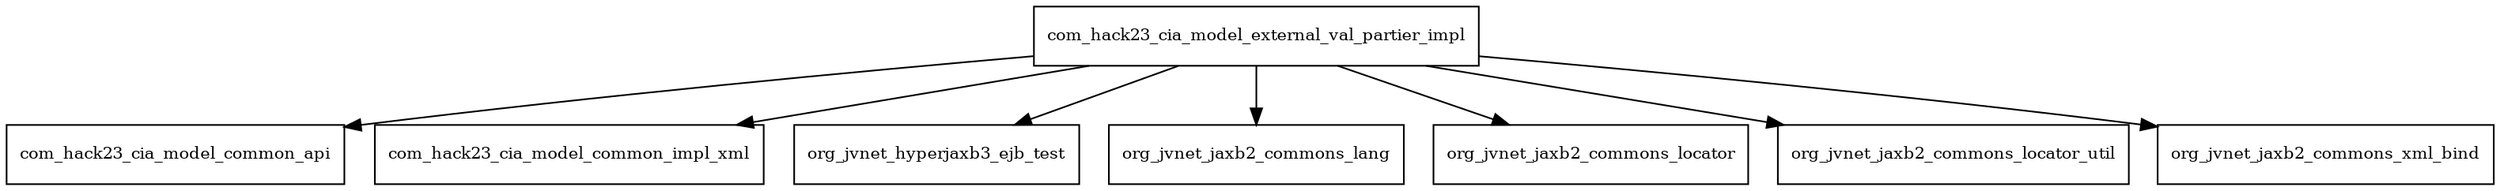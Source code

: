 digraph model_external_val_partier_impl_2017_9_16_SNAPSHOT_package_dependencies {
  node [shape = box, fontsize=10.0];
  com_hack23_cia_model_external_val_partier_impl -> com_hack23_cia_model_common_api;
  com_hack23_cia_model_external_val_partier_impl -> com_hack23_cia_model_common_impl_xml;
  com_hack23_cia_model_external_val_partier_impl -> org_jvnet_hyperjaxb3_ejb_test;
  com_hack23_cia_model_external_val_partier_impl -> org_jvnet_jaxb2_commons_lang;
  com_hack23_cia_model_external_val_partier_impl -> org_jvnet_jaxb2_commons_locator;
  com_hack23_cia_model_external_val_partier_impl -> org_jvnet_jaxb2_commons_locator_util;
  com_hack23_cia_model_external_val_partier_impl -> org_jvnet_jaxb2_commons_xml_bind;
}
